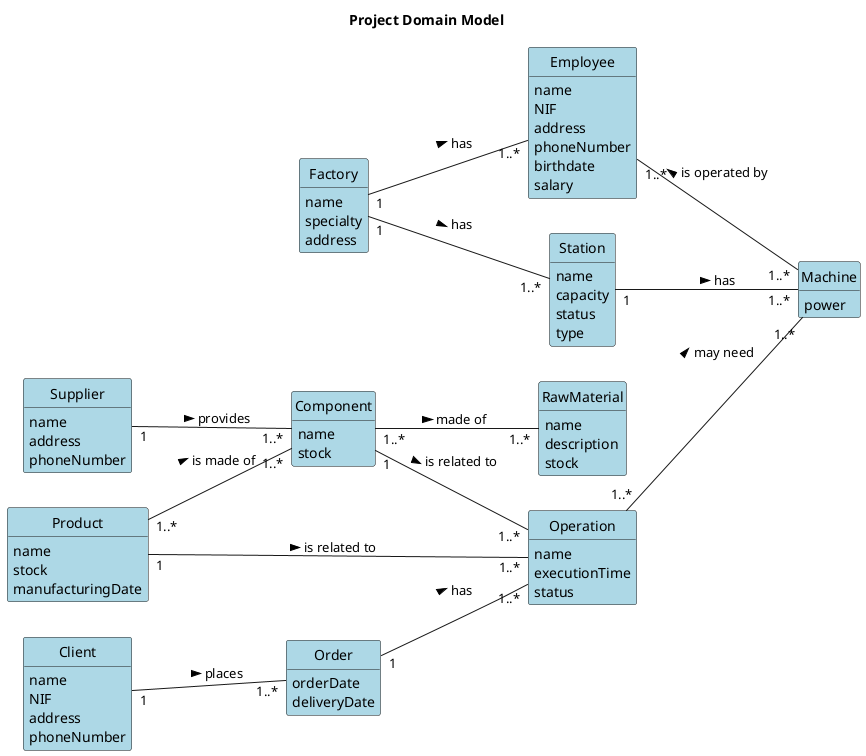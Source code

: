 @startuml
skinparam classBackgroundColor #ADD8E6
skinparam packageStyle rectangle
skinparam shadowing false
skinparam classAttributeIconSize 0
hide circle
hide methods
left to right direction

title Project Domain Model

class Supplier {
    name
    address
    phoneNumber
}

class RawMaterial {
    name
    description
    stock
}

class Product {
    name
    stock
    manufacturingDate
}

class Component {
    name
    stock
}

class Machine {
    power
}

class Employee {
    name
    NIF
    address
    phoneNumber
    birthdate
    salary
}

class Operation {
    name
    executionTime
    status
}

class Station {
    name
    capacity
    status
    type
}

class Factory {
    name
    specialty
    address
}

class Order {
    orderDate
    deliveryDate
}

class Client {
    name
    NIF
    address
    phoneNumber
}

Supplier "1" -- "1..*" Component: provides >
Component "1..*" -- "1..*" RawMaterial: made of >
Product "1..*" -- "1..*" Component : is made of >
Component "1" -- "1..*" Operation : is related to >
Product "1" -- "1..*" Operation : is related to >
Order "1" -- "1..*" Operation : has >
'assumindo que não existem encomendas iguais
Client "1" -- "1..*" Order : places >
Operation "1..*" -- "1..*" Machine : may need >
Employee "1..*" -- "1..*" Machine : is operated by <
Station "1" -- "1..*" Machine : has >
Factory "1" -- "1..*" Station : has >
Factory "1" -- "1..*" Employee : has >

@enduml
